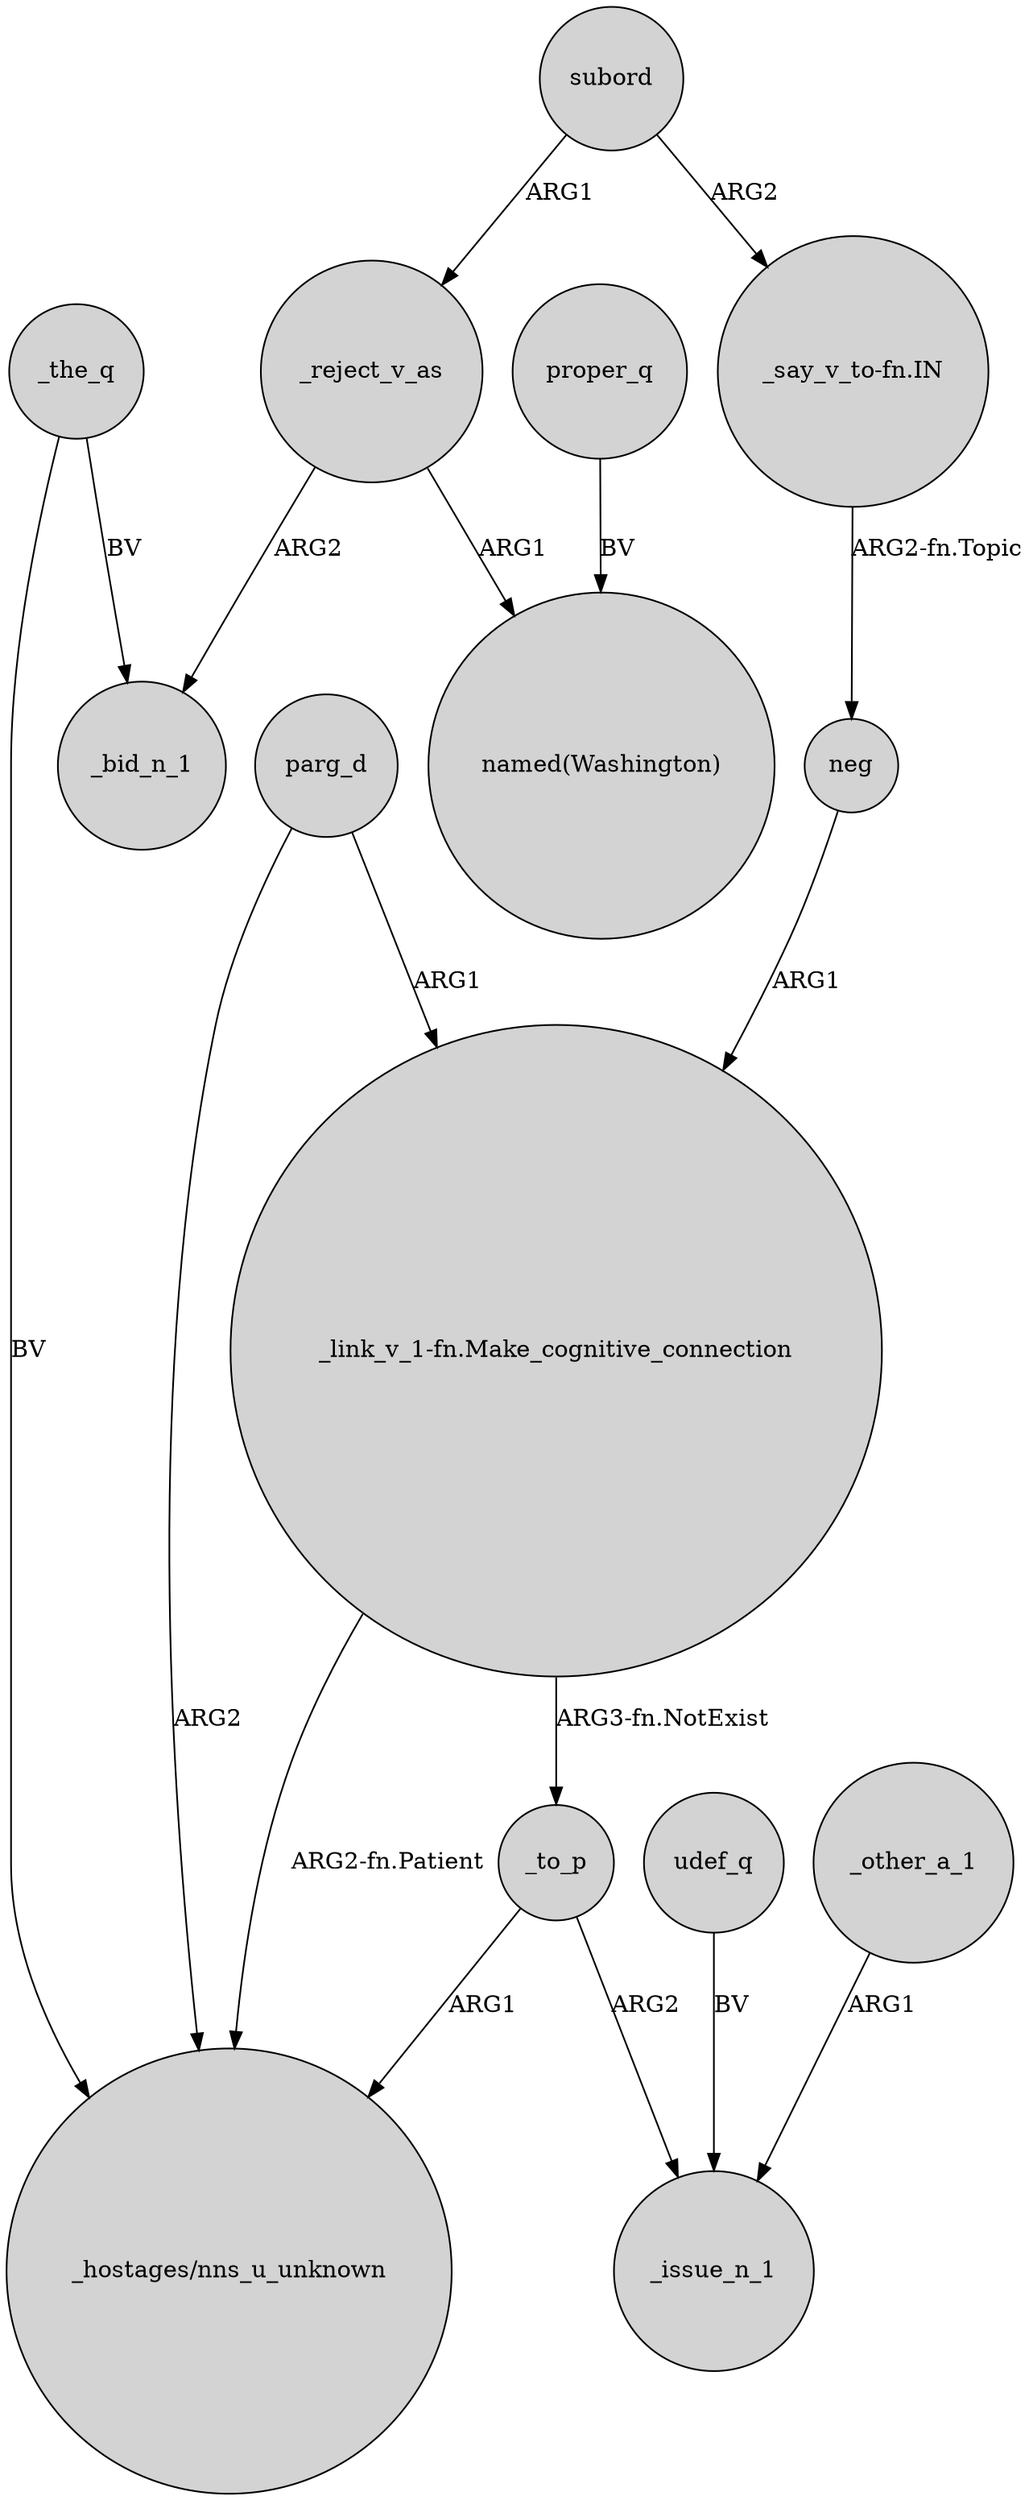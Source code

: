 digraph {
	node [shape=circle style=filled]
	_the_q -> _bid_n_1 [label=BV]
	subord -> "_say_v_to-fn.IN" [label=ARG2]
	"_say_v_to-fn.IN" -> neg [label="ARG2-fn.Topic"]
	neg -> "_link_v_1-fn.Make_cognitive_connection" [label=ARG1]
	_the_q -> "_hostages/nns_u_unknown" [label=BV]
	_to_p -> "_hostages/nns_u_unknown" [label=ARG1]
	_to_p -> _issue_n_1 [label=ARG2]
	parg_d -> "_hostages/nns_u_unknown" [label=ARG2]
	"_link_v_1-fn.Make_cognitive_connection" -> "_hostages/nns_u_unknown" [label="ARG2-fn.Patient"]
	_reject_v_as -> "named(Washington)" [label=ARG1]
	"_link_v_1-fn.Make_cognitive_connection" -> _to_p [label="ARG3-fn.NotExist"]
	udef_q -> _issue_n_1 [label=BV]
	proper_q -> "named(Washington)" [label=BV]
	_reject_v_as -> _bid_n_1 [label=ARG2]
	parg_d -> "_link_v_1-fn.Make_cognitive_connection" [label=ARG1]
	_other_a_1 -> _issue_n_1 [label=ARG1]
	subord -> _reject_v_as [label=ARG1]
}
